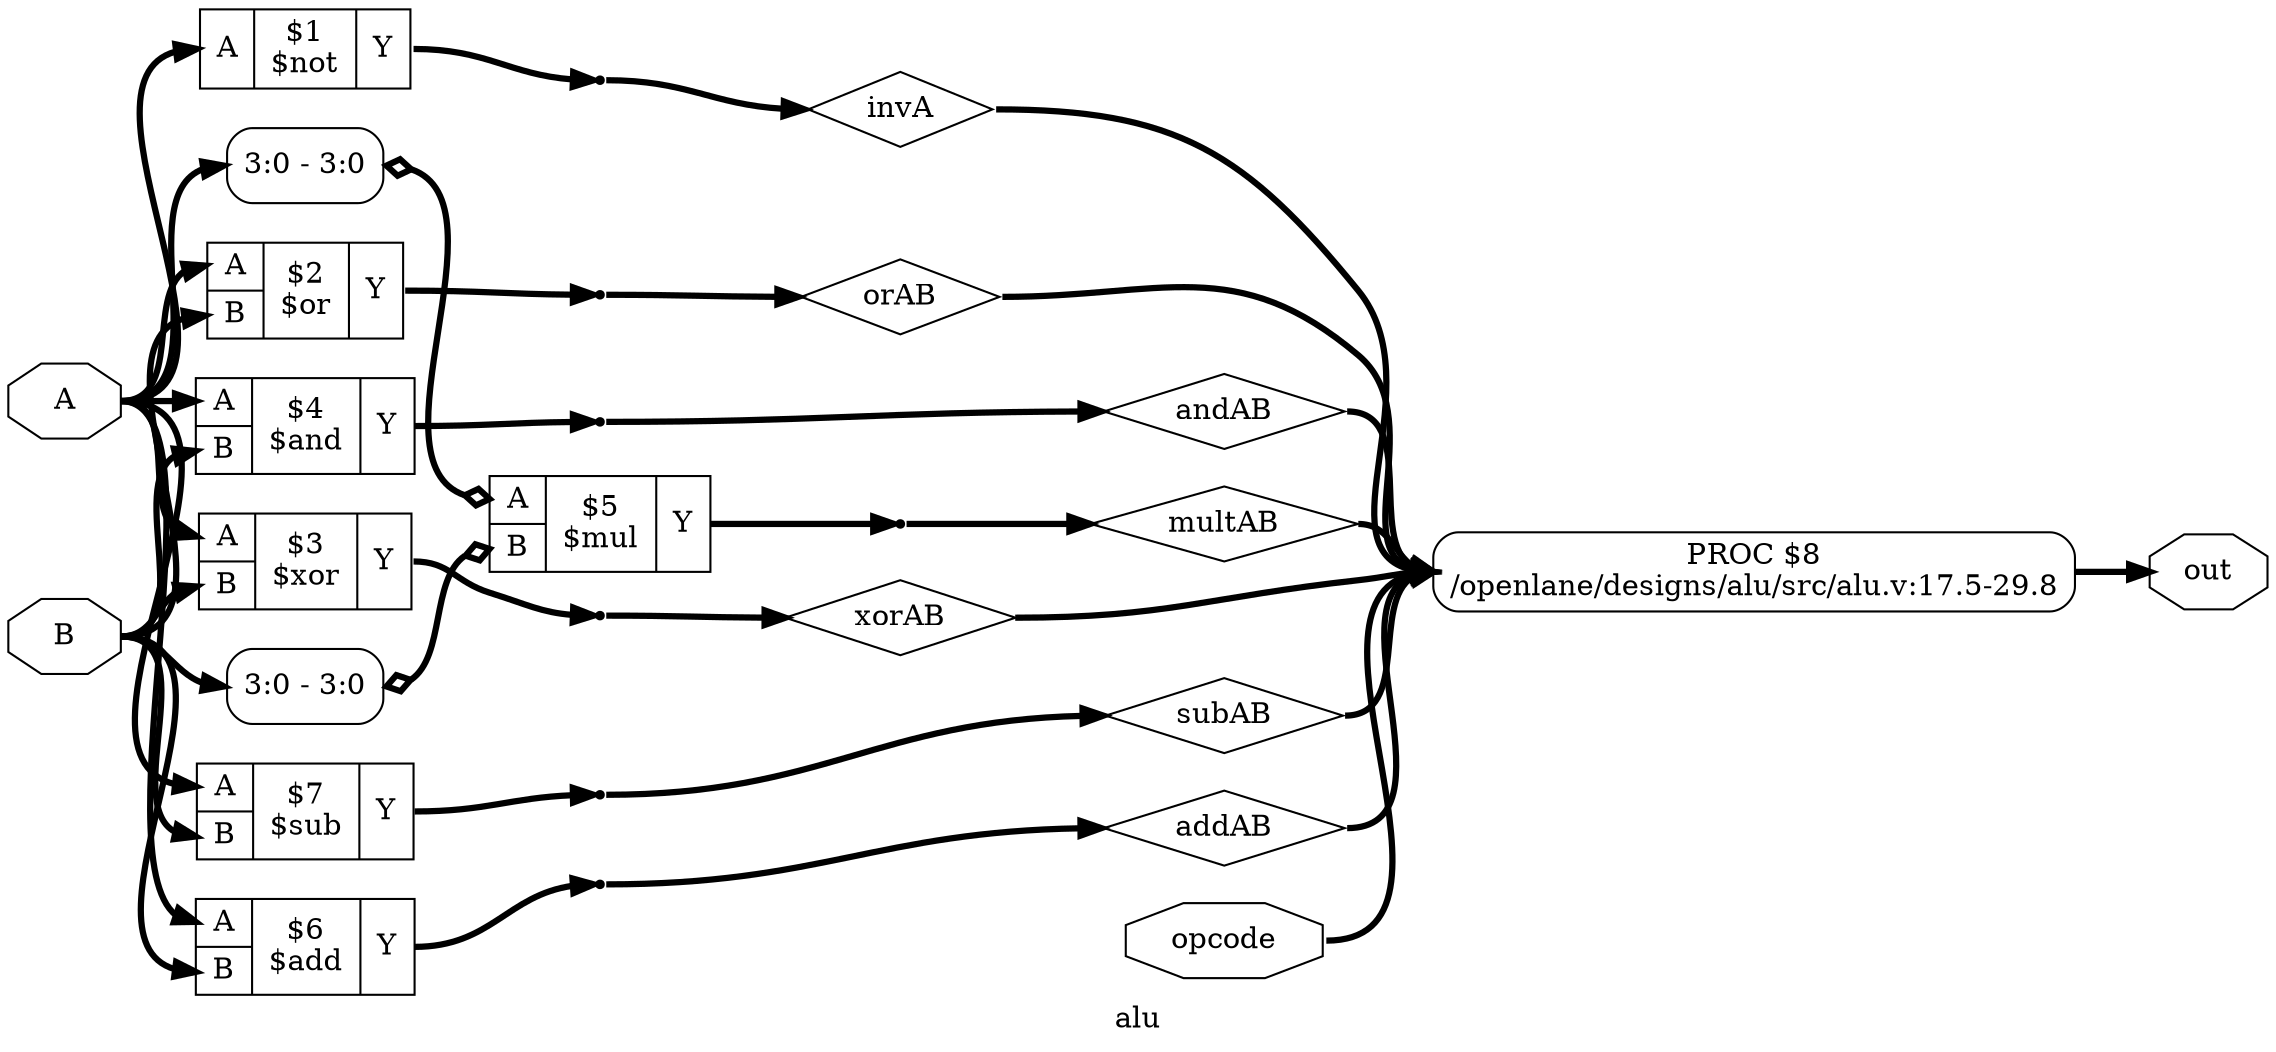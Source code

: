 digraph "alu" {
label="alu";
rankdir="LR";
remincross=true;
n10 [ shape=diamond, label="subAB", color="black", fontcolor="black" ];
n11 [ shape=diamond, label="addAB", color="black", fontcolor="black" ];
n12 [ shape=diamond, label="multAB", color="black", fontcolor="black" ];
n13 [ shape=diamond, label="andAB", color="black", fontcolor="black" ];
n14 [ shape=diamond, label="xorAB", color="black", fontcolor="black" ];
n15 [ shape=diamond, label="orAB", color="black", fontcolor="black" ];
n16 [ shape=diamond, label="invA", color="black", fontcolor="black" ];
n17 [ shape=octagon, label="out", color="black", fontcolor="black" ];
n18 [ shape=octagon, label="opcode", color="black", fontcolor="black" ];
n19 [ shape=octagon, label="B", color="black", fontcolor="black" ];
n20 [ shape=octagon, label="A", color="black", fontcolor="black" ];
c22 [ shape=record, label="{{<p20> A|<p19> B}|$7\n$sub|{<p21> Y}}",  ];
c23 [ shape=record, label="{{<p20> A|<p19> B}|$6\n$add|{<p21> Y}}",  ];
c24 [ shape=record, label="{{<p20> A|<p19> B}|$5\n$mul|{<p21> Y}}",  ];
x0 [ shape=record, style=rounded, label="<s0> 3:0 - 3:0 ", color="black", fontcolor="black" ];
x0:e -> c24:p19:w [arrowhead=odiamond, arrowtail=odiamond, dir=both, color="black", fontcolor="black", style="setlinewidth(3)", label=""];
x1 [ shape=record, style=rounded, label="<s0> 3:0 - 3:0 ", color="black", fontcolor="black" ];
x1:e -> c24:p20:w [arrowhead=odiamond, arrowtail=odiamond, dir=both, color="black", fontcolor="black", style="setlinewidth(3)", label=""];
c25 [ shape=record, label="{{<p20> A|<p19> B}|$4\n$and|{<p21> Y}}",  ];
c26 [ shape=record, label="{{<p20> A|<p19> B}|$3\n$xor|{<p21> Y}}",  ];
c27 [ shape=record, label="{{<p20> A|<p19> B}|$2\n$or|{<p21> Y}}",  ];
c28 [ shape=record, label="{{<p20> A}|$1\n$not|{<p21> Y}}",  ];
p2 [shape=box, style=rounded, label="PROC $8\n/openlane/designs/alu/src/alu.v:17.5-29.8", ];
x3 [shape=point, ];
x4 [shape=point, ];
x5 [shape=point, ];
x6 [shape=point, ];
x7 [shape=point, ];
x8 [shape=point, ];
x9 [shape=point, ];
x9:e -> n10:w [color="black", fontcolor="black", style="setlinewidth(3)", label=""];
n10:e -> p2:w [color="black", fontcolor="black", style="setlinewidth(3)", label=""];
x8:e -> n11:w [color="black", fontcolor="black", style="setlinewidth(3)", label=""];
n11:e -> p2:w [color="black", fontcolor="black", style="setlinewidth(3)", label=""];
x7:e -> n12:w [color="black", fontcolor="black", style="setlinewidth(3)", label=""];
n12:e -> p2:w [color="black", fontcolor="black", style="setlinewidth(3)", label=""];
x6:e -> n13:w [color="black", fontcolor="black", style="setlinewidth(3)", label=""];
n13:e -> p2:w [color="black", fontcolor="black", style="setlinewidth(3)", label=""];
x5:e -> n14:w [color="black", fontcolor="black", style="setlinewidth(3)", label=""];
n14:e -> p2:w [color="black", fontcolor="black", style="setlinewidth(3)", label=""];
x4:e -> n15:w [color="black", fontcolor="black", style="setlinewidth(3)", label=""];
n15:e -> p2:w [color="black", fontcolor="black", style="setlinewidth(3)", label=""];
x3:e -> n16:w [color="black", fontcolor="black", style="setlinewidth(3)", label=""];
n16:e -> p2:w [color="black", fontcolor="black", style="setlinewidth(3)", label=""];
p2:e -> n17:w [color="black", fontcolor="black", style="setlinewidth(3)", label=""];
n18:e -> p2:w [color="black", fontcolor="black", style="setlinewidth(3)", label=""];
n19:e -> c22:p19:w [color="black", fontcolor="black", style="setlinewidth(3)", label=""];
n19:e -> c23:p19:w [color="black", fontcolor="black", style="setlinewidth(3)", label=""];
n19:e -> c25:p19:w [color="black", fontcolor="black", style="setlinewidth(3)", label=""];
n19:e -> c26:p19:w [color="black", fontcolor="black", style="setlinewidth(3)", label=""];
n19:e -> c27:p19:w [color="black", fontcolor="black", style="setlinewidth(3)", label=""];
n19:e -> x0:s0:w [color="black", fontcolor="black", style="setlinewidth(3)", label=""];
n20:e -> c22:p20:w [color="black", fontcolor="black", style="setlinewidth(3)", label=""];
n20:e -> c23:p20:w [color="black", fontcolor="black", style="setlinewidth(3)", label=""];
n20:e -> c25:p20:w [color="black", fontcolor="black", style="setlinewidth(3)", label=""];
n20:e -> c26:p20:w [color="black", fontcolor="black", style="setlinewidth(3)", label=""];
n20:e -> c27:p20:w [color="black", fontcolor="black", style="setlinewidth(3)", label=""];
n20:e -> c28:p20:w [color="black", fontcolor="black", style="setlinewidth(3)", label=""];
n20:e -> x1:s0:w [color="black", fontcolor="black", style="setlinewidth(3)", label=""];
c22:p21:e -> x9:w [color="black", fontcolor="black", style="setlinewidth(3)", label=""];
c23:p21:e -> x8:w [color="black", fontcolor="black", style="setlinewidth(3)", label=""];
c24:p21:e -> x7:w [color="black", fontcolor="black", style="setlinewidth(3)", label=""];
c25:p21:e -> x6:w [color="black", fontcolor="black", style="setlinewidth(3)", label=""];
c26:p21:e -> x5:w [color="black", fontcolor="black", style="setlinewidth(3)", label=""];
c27:p21:e -> x4:w [color="black", fontcolor="black", style="setlinewidth(3)", label=""];
c28:p21:e -> x3:w [color="black", fontcolor="black", style="setlinewidth(3)", label=""];
}
